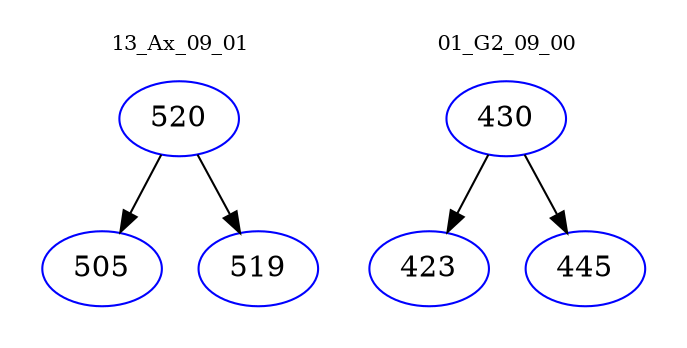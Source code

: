 digraph{
subgraph cluster_0 {
color = white
label = "13_Ax_09_01";
fontsize=10;
T0_520 [label="520", color="blue"]
T0_520 -> T0_505 [color="black"]
T0_505 [label="505", color="blue"]
T0_520 -> T0_519 [color="black"]
T0_519 [label="519", color="blue"]
}
subgraph cluster_1 {
color = white
label = "01_G2_09_00";
fontsize=10;
T1_430 [label="430", color="blue"]
T1_430 -> T1_423 [color="black"]
T1_423 [label="423", color="blue"]
T1_430 -> T1_445 [color="black"]
T1_445 [label="445", color="blue"]
}
}
